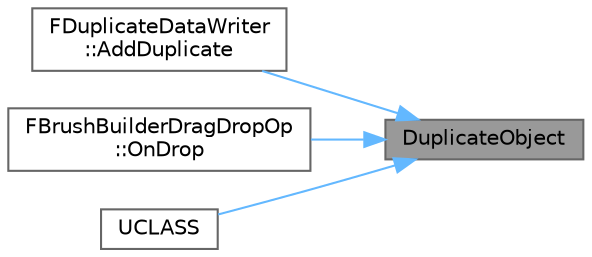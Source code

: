 digraph "DuplicateObject"
{
 // INTERACTIVE_SVG=YES
 // LATEX_PDF_SIZE
  bgcolor="transparent";
  edge [fontname=Helvetica,fontsize=10,labelfontname=Helvetica,labelfontsize=10];
  node [fontname=Helvetica,fontsize=10,shape=box,height=0.2,width=0.4];
  rankdir="RL";
  Node1 [id="Node000001",label="DuplicateObject",height=0.2,width=0.4,color="gray40", fillcolor="grey60", style="filled", fontcolor="black",tooltip="Convenience template for duplicating an object."];
  Node1 -> Node2 [id="edge1_Node000001_Node000002",dir="back",color="steelblue1",style="solid",tooltip=" "];
  Node2 [id="Node000002",label="FDuplicateDataWriter\l::AddDuplicate",height=0.2,width=0.4,color="grey40", fillcolor="white", style="filled",URL="$df/deb/classFDuplicateDataWriter.html#ac0d1627de84873170839c7eaa4b1fd4c",tooltip="Places a new duplicate in the DuplicatedObjects map as well as the UnserializedObjects list."];
  Node1 -> Node3 [id="edge2_Node000001_Node000003",dir="back",color="steelblue1",style="solid",tooltip=" "];
  Node3 [id="Node000003",label="FBrushBuilderDragDropOp\l::OnDrop",height=0.2,width=0.4,color="grey40", fillcolor="white", style="filled",URL="$dd/d3b/classFBrushBuilderDragDropOp.html#a98776e1f411eb39bea0071beccc0af23",tooltip="Invoked when the drag and drop operation has ended."];
  Node1 -> Node4 [id="edge3_Node000001_Node000004",dir="back",color="steelblue1",style="solid",tooltip=" "];
  Node4 [id="Node000004",label="UCLASS",height=0.2,width=0.4,color="grey40", fillcolor="white", style="filled",URL="$da/d0f/KismetSystemLibrary_8h.html#a423673fc0112544852d21aa5fa46cd19",tooltip=" "];
}
